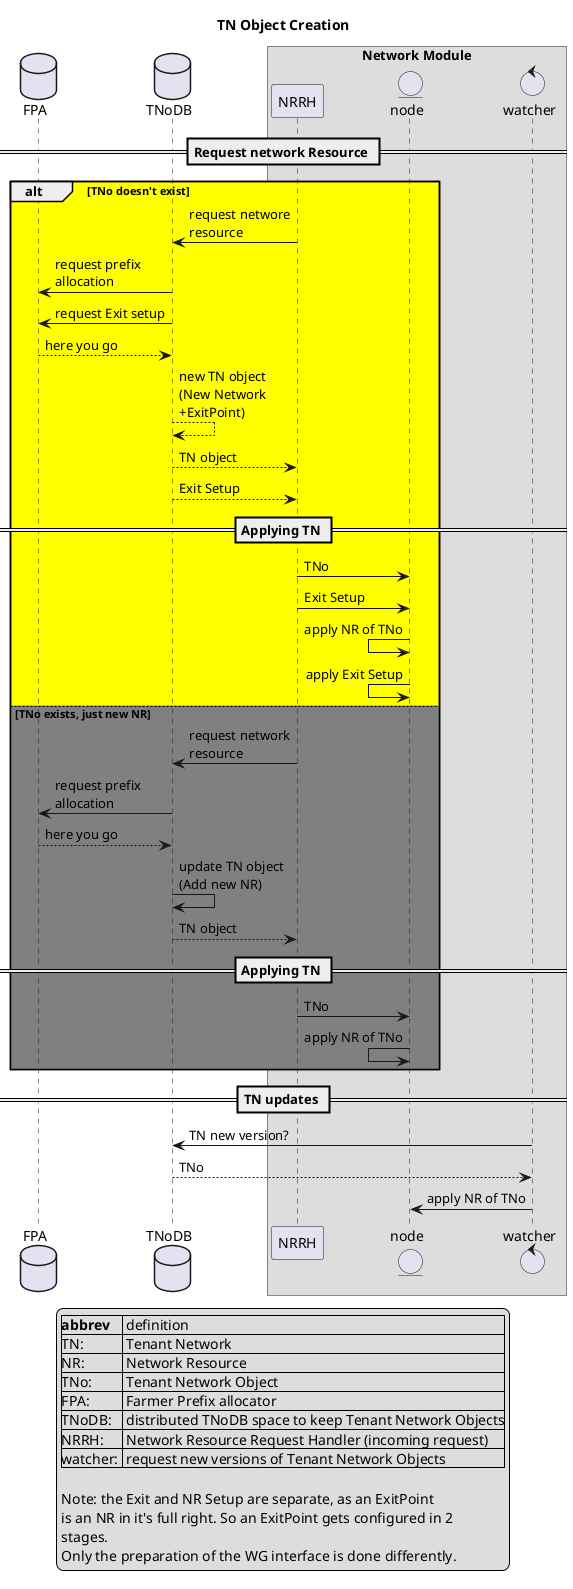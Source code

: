 @startuml
title TN Object Creation
' FPA : Farmer Prefix Allocator
database FPA
' TNoDB: TN Object TNoDB
database TNoDB
' NRRH : Network Resource Request
box Network Module
participant NRRH
' node : 0-OS
entity node
' jlkj
control watcher
endbox

== Request network Resource ==
alt #yellow TNo doesn't exist
NRRH -> TNoDB : request networe\nresource
TNoDB -> FPA : request prefix\nallocation
TNoDB -> FPA : request Exit setup
FPA --> TNoDB : here you go
TNoDB -->TNoDB :new TN object\n(New Network\n+ExitPoint)
TNoDB --> NRRH : TN object
TNoDB --> NRRH : Exit Setup
== Applying TN == 
NRRH -> node : TNo
NRRH -> node : Exit Setup
node <- node : apply NR of TNo
node <- node : apply Exit Setup 
else #gray TNo exists, just new NR
NRRH -> TNoDB : request network\nresource
TNoDB -> FPA : request prefix\nallocation
FPA --> TNoDB : here you go
TNoDB->TNoDB :update TN object\n(Add new NR)
TNoDB --> NRRH : TN object
== Applying TN == 
NRRH -> node : TNo
node <- node : apply NR of TNo

end
== TN updates ==
watcher -> TNoDB : TN new version?
watcher <-- TNoDB : TNo
watcher -> node : apply NR of TNo


legend
|=abbrev  | definition   |
|TN:      | Tenant Network|
|NR:       | Network Resource |
|TNo:     | Tenant Network Object |
|FPA:     | Farmer Prefix allocator|
|TNoDB:   | distributed TNoDB space to keep Tenant Network Objects|
|NRRH:     | Network Resource Request Handler (incoming request)|
|watcher: | request new versions of Tenant Network Objects|

Note: the Exit and NR Setup are separate, as an ExitPoint 
is an NR in it's full right. So an ExitPoint gets configured in 2 
stages.
Only the preparation of the WG interface is done differently.
endlegend
@enduml